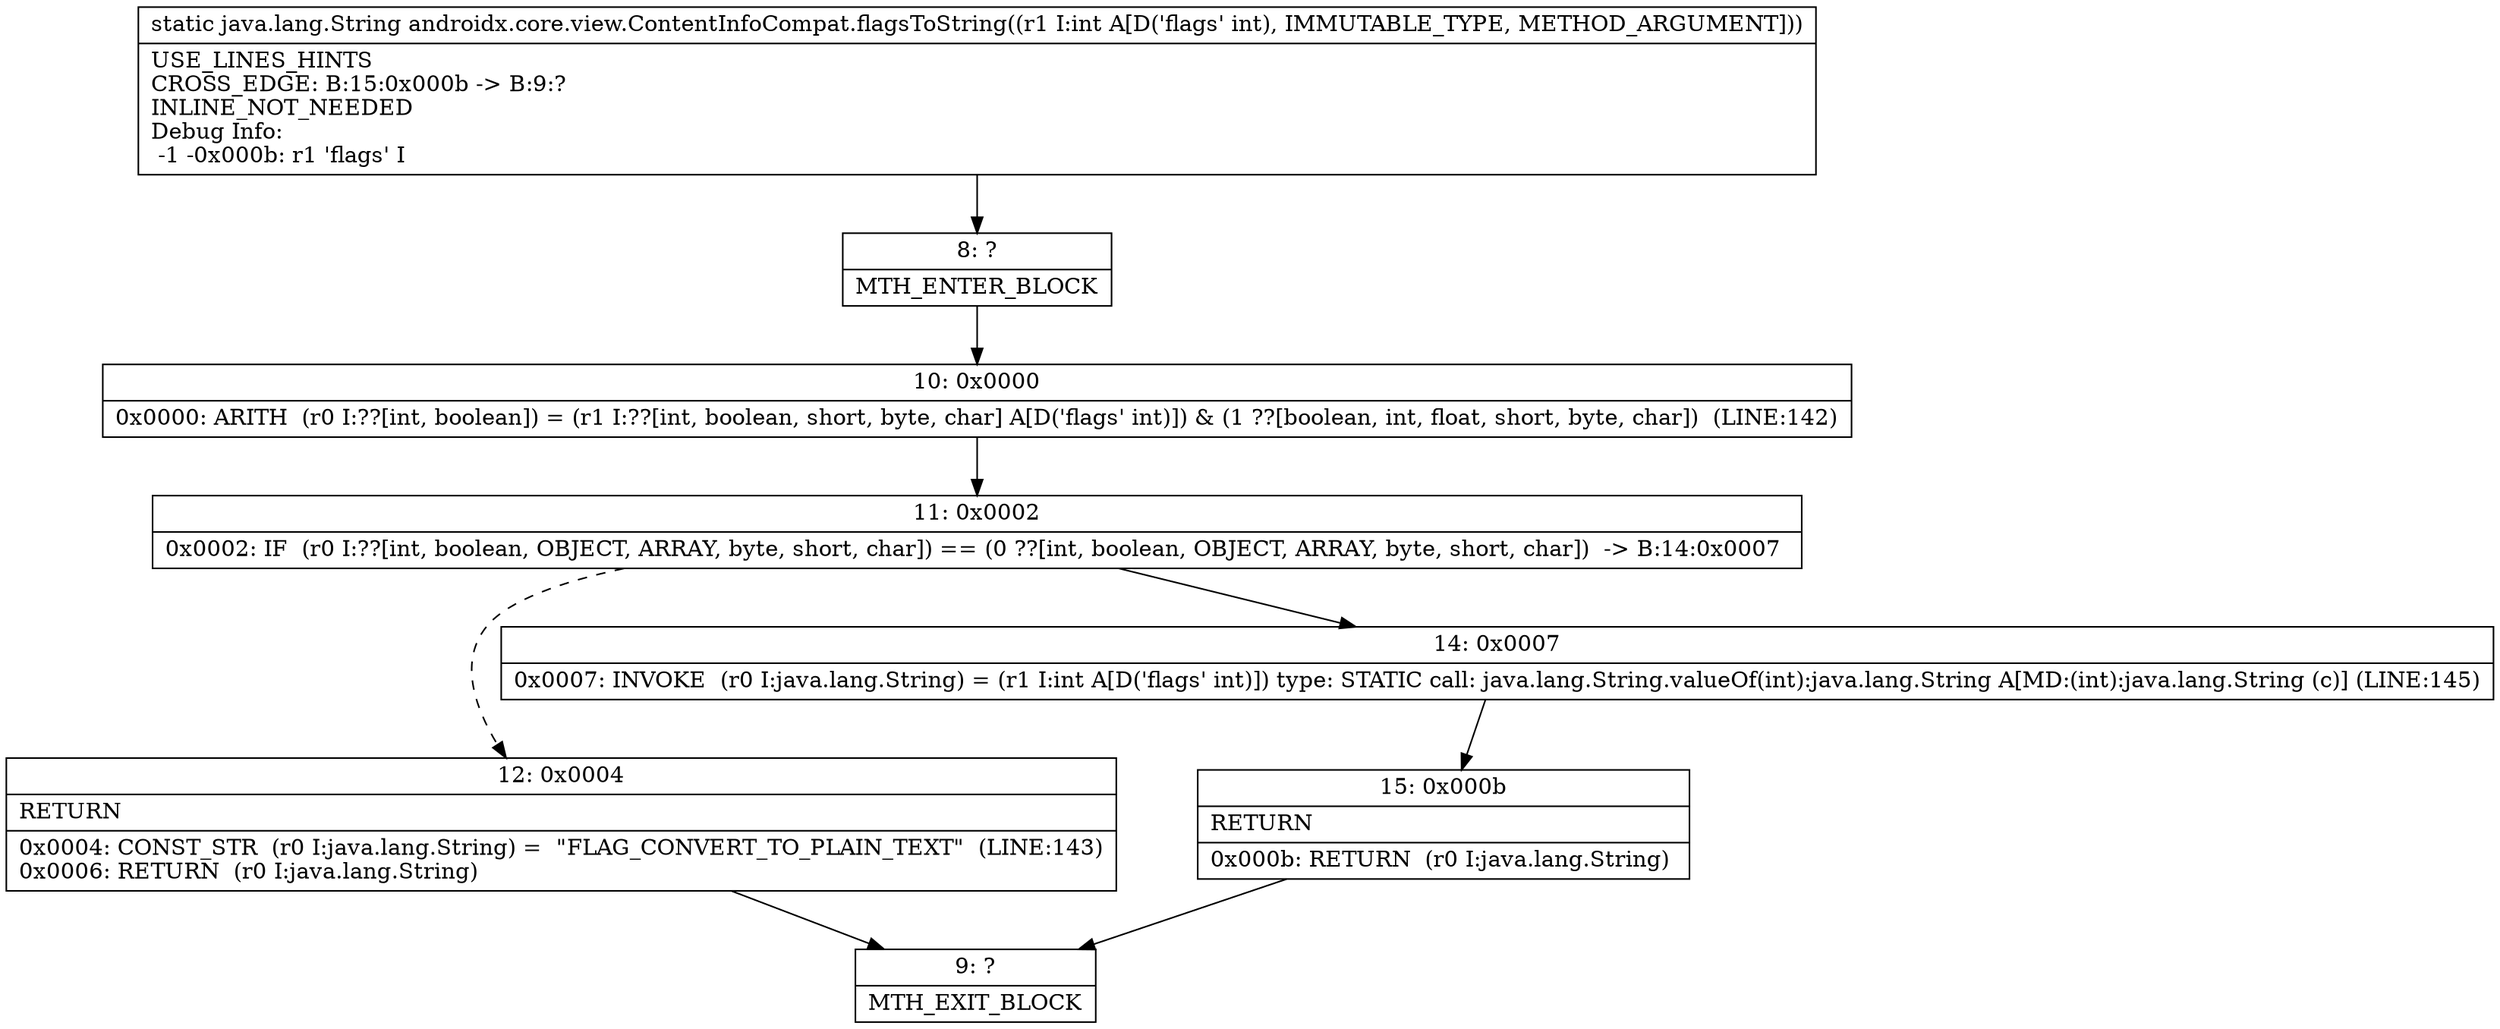 digraph "CFG forandroidx.core.view.ContentInfoCompat.flagsToString(I)Ljava\/lang\/String;" {
Node_8 [shape=record,label="{8\:\ ?|MTH_ENTER_BLOCK\l}"];
Node_10 [shape=record,label="{10\:\ 0x0000|0x0000: ARITH  (r0 I:??[int, boolean]) = (r1 I:??[int, boolean, short, byte, char] A[D('flags' int)]) & (1 ??[boolean, int, float, short, byte, char])  (LINE:142)\l}"];
Node_11 [shape=record,label="{11\:\ 0x0002|0x0002: IF  (r0 I:??[int, boolean, OBJECT, ARRAY, byte, short, char]) == (0 ??[int, boolean, OBJECT, ARRAY, byte, short, char])  \-\> B:14:0x0007 \l}"];
Node_12 [shape=record,label="{12\:\ 0x0004|RETURN\l|0x0004: CONST_STR  (r0 I:java.lang.String) =  \"FLAG_CONVERT_TO_PLAIN_TEXT\"  (LINE:143)\l0x0006: RETURN  (r0 I:java.lang.String) \l}"];
Node_9 [shape=record,label="{9\:\ ?|MTH_EXIT_BLOCK\l}"];
Node_14 [shape=record,label="{14\:\ 0x0007|0x0007: INVOKE  (r0 I:java.lang.String) = (r1 I:int A[D('flags' int)]) type: STATIC call: java.lang.String.valueOf(int):java.lang.String A[MD:(int):java.lang.String (c)] (LINE:145)\l}"];
Node_15 [shape=record,label="{15\:\ 0x000b|RETURN\l|0x000b: RETURN  (r0 I:java.lang.String) \l}"];
MethodNode[shape=record,label="{static java.lang.String androidx.core.view.ContentInfoCompat.flagsToString((r1 I:int A[D('flags' int), IMMUTABLE_TYPE, METHOD_ARGUMENT]))  | USE_LINES_HINTS\lCROSS_EDGE: B:15:0x000b \-\> B:9:?\lINLINE_NOT_NEEDED\lDebug Info:\l  \-1 \-0x000b: r1 'flags' I\l}"];
MethodNode -> Node_8;Node_8 -> Node_10;
Node_10 -> Node_11;
Node_11 -> Node_12[style=dashed];
Node_11 -> Node_14;
Node_12 -> Node_9;
Node_14 -> Node_15;
Node_15 -> Node_9;
}

